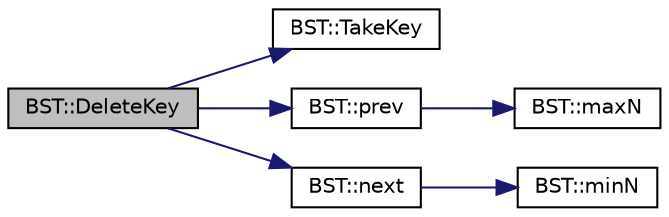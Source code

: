 digraph "BST::DeleteKey"
{
  edge [fontname="Helvetica",fontsize="10",labelfontname="Helvetica",labelfontsize="10"];
  node [fontname="Helvetica",fontsize="10",shape=record];
  rankdir="LR";
  Node1 [label="BST::DeleteKey",height=0.2,width=0.4,color="black", fillcolor="grey75", style="filled" fontcolor="black"];
  Node1 -> Node2 [color="midnightblue",fontsize="10",style="solid",fontname="Helvetica"];
  Node2 [label="BST::TakeKey",height=0.2,width=0.4,color="black", fillcolor="white", style="filled",URL="$class_b_s_t.html#afdab435b1437c0dc9a99318670658883",tooltip="Metoda TakeKey. "];
  Node1 -> Node3 [color="midnightblue",fontsize="10",style="solid",fontname="Helvetica"];
  Node3 [label="BST::prev",height=0.2,width=0.4,color="black", fillcolor="white", style="filled",URL="$class_b_s_t.html#ac9741aaabbbf9da9bf179c8f8b2430e4",tooltip="Metoda prev. "];
  Node3 -> Node4 [color="midnightblue",fontsize="10",style="solid",fontname="Helvetica"];
  Node4 [label="BST::maxN",height=0.2,width=0.4,color="black", fillcolor="white", style="filled",URL="$class_b_s_t.html#af2d2ab24cf760c680bad9a665e478e09",tooltip="Metoda maxN. "];
  Node1 -> Node5 [color="midnightblue",fontsize="10",style="solid",fontname="Helvetica"];
  Node5 [label="BST::next",height=0.2,width=0.4,color="black", fillcolor="white", style="filled",URL="$class_b_s_t.html#abf32ad40eb28fd4dc67658173eb86e78",tooltip="Metoda next. "];
  Node5 -> Node6 [color="midnightblue",fontsize="10",style="solid",fontname="Helvetica"];
  Node6 [label="BST::minN",height=0.2,width=0.4,color="black", fillcolor="white", style="filled",URL="$class_b_s_t.html#ad4cb87dd7e870ae8bb6a5ee335114fe2",tooltip="Metoda minN. "];
}
